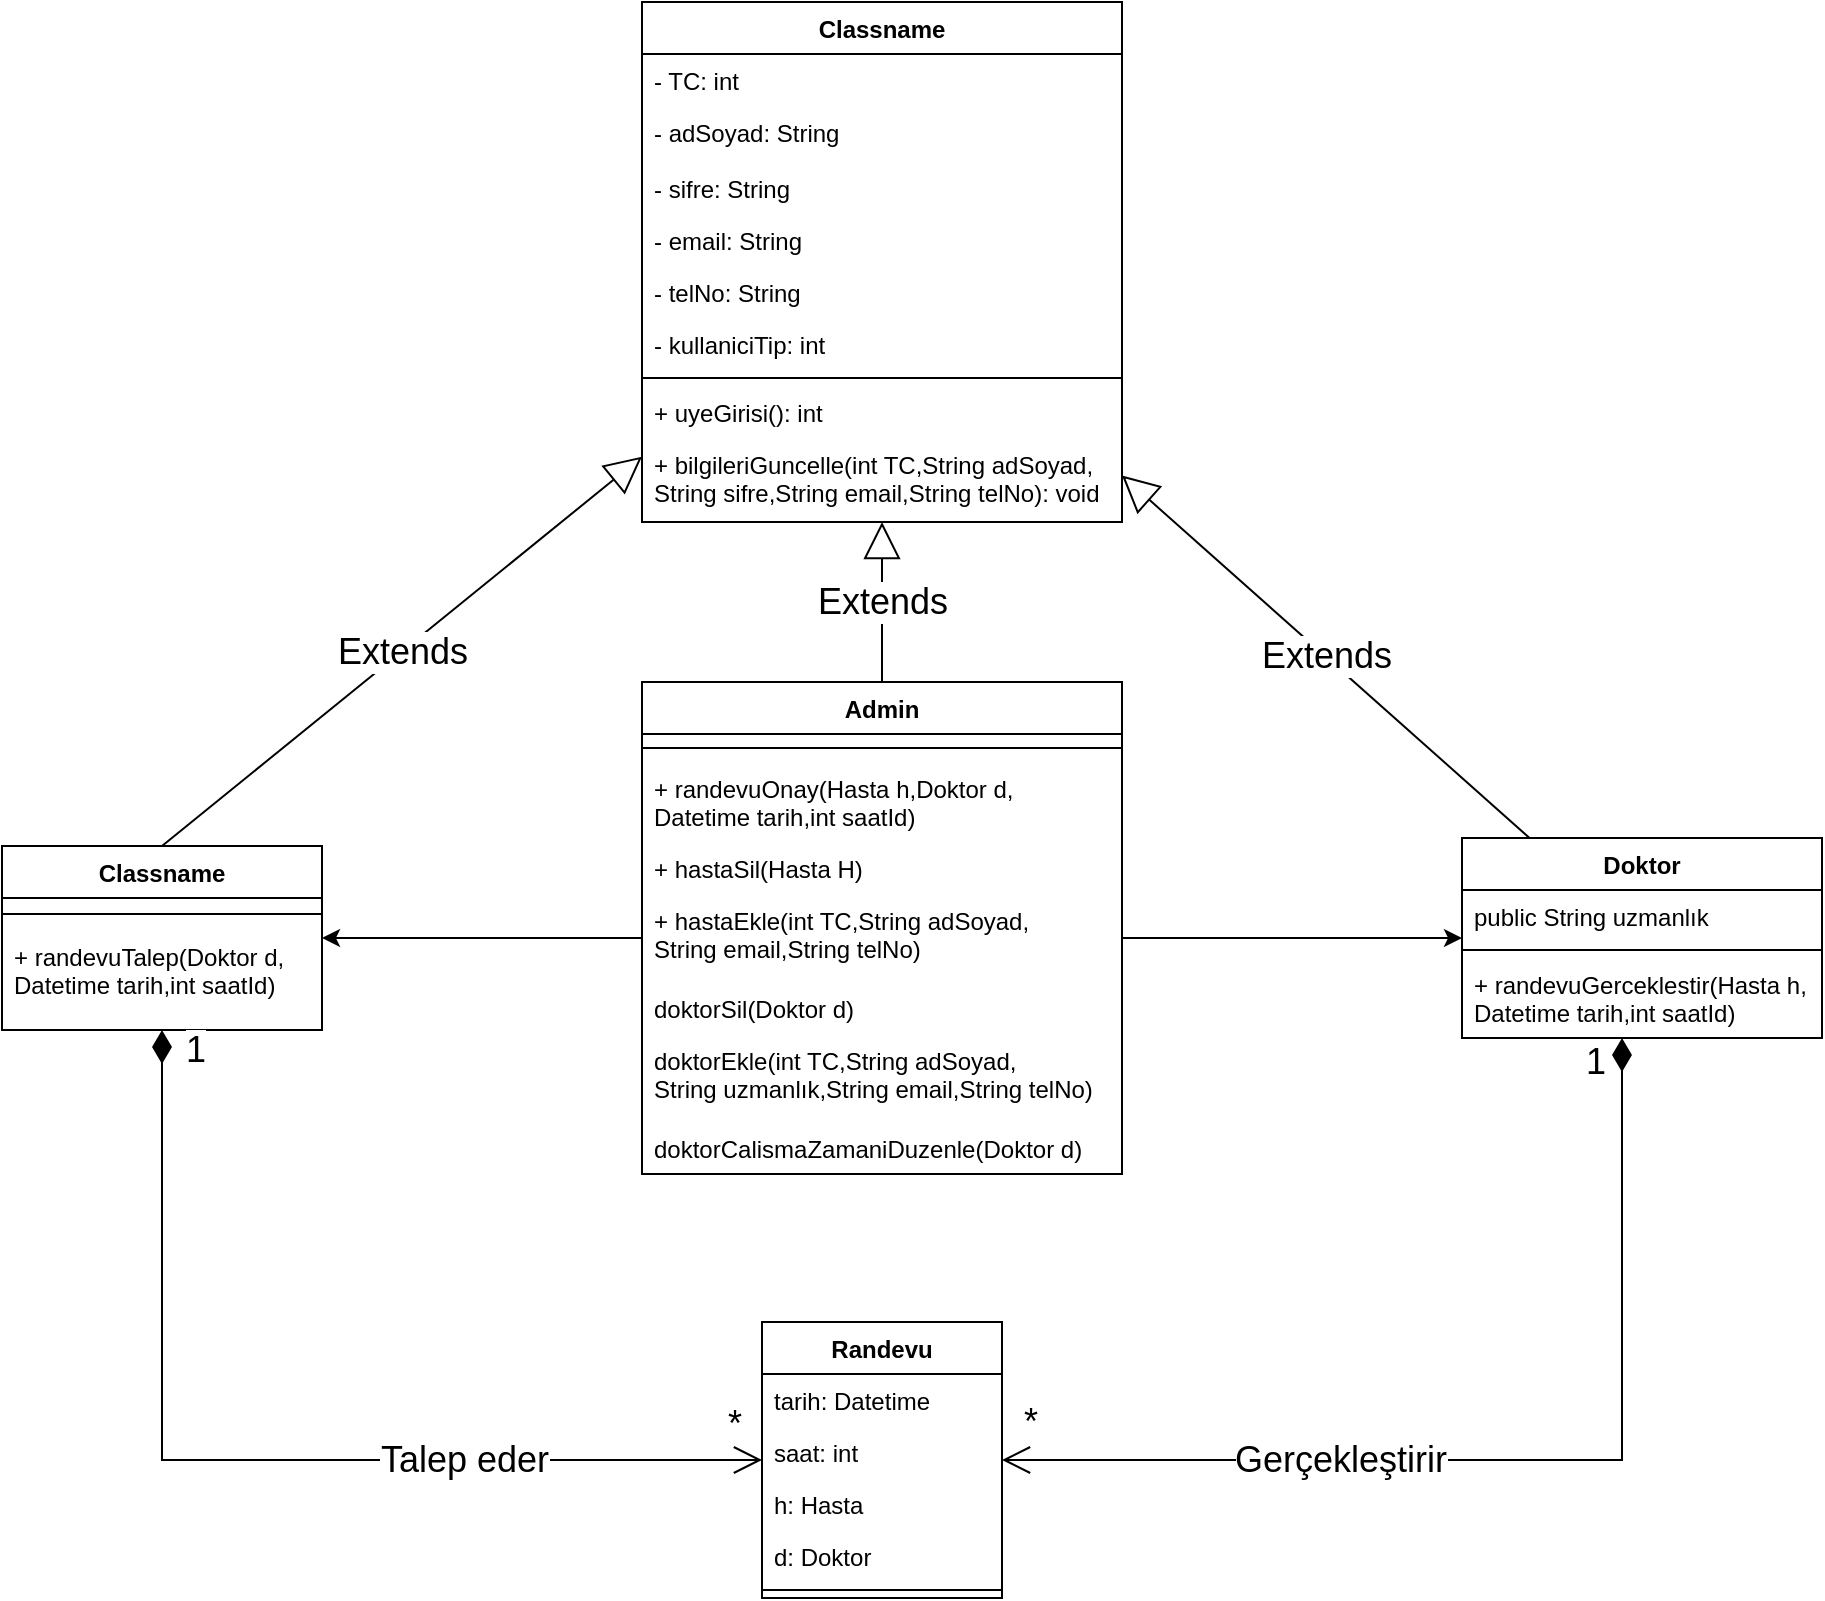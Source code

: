 <mxfile version="20.5.0" type="github">
  <diagram id="C5RBs43oDa-KdzZeNtuy" name="Page-1">
    <mxGraphModel dx="1245" dy="570" grid="1" gridSize="10" guides="1" tooltips="1" connect="1" arrows="1" fold="1" page="1" pageScale="1" pageWidth="827" pageHeight="1169" math="0" shadow="0">
      <root>
        <mxCell id="WIyWlLk6GJQsqaUBKTNV-0" />
        <mxCell id="WIyWlLk6GJQsqaUBKTNV-1" parent="WIyWlLk6GJQsqaUBKTNV-0" />
        <mxCell id="bEmsoelBq0z3LO-BxMiq-0" value="Classname" style="swimlane;fontStyle=1;align=center;verticalAlign=top;childLayout=stackLayout;horizontal=1;startSize=26;horizontalStack=0;resizeParent=1;resizeParentMax=0;resizeLast=0;collapsible=1;marginBottom=0;" vertex="1" parent="WIyWlLk6GJQsqaUBKTNV-1">
          <mxGeometry x="360" y="20" width="240" height="260" as="geometry" />
        </mxCell>
        <mxCell id="bEmsoelBq0z3LO-BxMiq-1" value="- TC: int" style="text;strokeColor=none;fillColor=none;align=left;verticalAlign=top;spacingLeft=4;spacingRight=4;overflow=hidden;rotatable=0;points=[[0,0.5],[1,0.5]];portConstraint=eastwest;" vertex="1" parent="bEmsoelBq0z3LO-BxMiq-0">
          <mxGeometry y="26" width="240" height="26" as="geometry" />
        </mxCell>
        <mxCell id="bEmsoelBq0z3LO-BxMiq-24" value="- adSoyad: String" style="text;strokeColor=none;fillColor=none;align=left;verticalAlign=top;spacingLeft=4;spacingRight=4;overflow=hidden;rotatable=0;points=[[0,0.5],[1,0.5]];portConstraint=eastwest;" vertex="1" parent="bEmsoelBq0z3LO-BxMiq-0">
          <mxGeometry y="52" width="240" height="28" as="geometry" />
        </mxCell>
        <mxCell id="bEmsoelBq0z3LO-BxMiq-25" value="- sifre: String" style="text;strokeColor=none;fillColor=none;align=left;verticalAlign=top;spacingLeft=4;spacingRight=4;overflow=hidden;rotatable=0;points=[[0,0.5],[1,0.5]];portConstraint=eastwest;" vertex="1" parent="bEmsoelBq0z3LO-BxMiq-0">
          <mxGeometry y="80" width="240" height="26" as="geometry" />
        </mxCell>
        <mxCell id="bEmsoelBq0z3LO-BxMiq-26" value="- email: String" style="text;strokeColor=none;fillColor=none;align=left;verticalAlign=top;spacingLeft=4;spacingRight=4;overflow=hidden;rotatable=0;points=[[0,0.5],[1,0.5]];portConstraint=eastwest;" vertex="1" parent="bEmsoelBq0z3LO-BxMiq-0">
          <mxGeometry y="106" width="240" height="26" as="geometry" />
        </mxCell>
        <mxCell id="bEmsoelBq0z3LO-BxMiq-28" value="- telNo: String" style="text;strokeColor=none;fillColor=none;align=left;verticalAlign=top;spacingLeft=4;spacingRight=4;overflow=hidden;rotatable=0;points=[[0,0.5],[1,0.5]];portConstraint=eastwest;" vertex="1" parent="bEmsoelBq0z3LO-BxMiq-0">
          <mxGeometry y="132" width="240" height="26" as="geometry" />
        </mxCell>
        <mxCell id="bEmsoelBq0z3LO-BxMiq-27" value="- kullaniciTip: int" style="text;strokeColor=none;fillColor=none;align=left;verticalAlign=top;spacingLeft=4;spacingRight=4;overflow=hidden;rotatable=0;points=[[0,0.5],[1,0.5]];portConstraint=eastwest;" vertex="1" parent="bEmsoelBq0z3LO-BxMiq-0">
          <mxGeometry y="158" width="240" height="26" as="geometry" />
        </mxCell>
        <mxCell id="bEmsoelBq0z3LO-BxMiq-2" value="" style="line;strokeWidth=1;fillColor=none;align=left;verticalAlign=middle;spacingTop=-1;spacingLeft=3;spacingRight=3;rotatable=0;labelPosition=right;points=[];portConstraint=eastwest;strokeColor=inherit;" vertex="1" parent="bEmsoelBq0z3LO-BxMiq-0">
          <mxGeometry y="184" width="240" height="8" as="geometry" />
        </mxCell>
        <mxCell id="bEmsoelBq0z3LO-BxMiq-3" value="+ uyeGirisi(): int" style="text;strokeColor=none;fillColor=none;align=left;verticalAlign=top;spacingLeft=4;spacingRight=4;overflow=hidden;rotatable=0;points=[[0,0.5],[1,0.5]];portConstraint=eastwest;" vertex="1" parent="bEmsoelBq0z3LO-BxMiq-0">
          <mxGeometry y="192" width="240" height="26" as="geometry" />
        </mxCell>
        <mxCell id="bEmsoelBq0z3LO-BxMiq-30" value="+ bilgileriGuncelle(int TC,String adSoyad,&#xa;String sifre,String email,String telNo): void" style="text;strokeColor=none;fillColor=none;align=left;verticalAlign=top;spacingLeft=4;spacingRight=4;overflow=hidden;rotatable=0;points=[[0,0.5],[1,0.5]];portConstraint=eastwest;" vertex="1" parent="bEmsoelBq0z3LO-BxMiq-0">
          <mxGeometry y="218" width="240" height="42" as="geometry" />
        </mxCell>
        <mxCell id="bEmsoelBq0z3LO-BxMiq-4" value="Admin" style="swimlane;fontStyle=1;align=center;verticalAlign=top;childLayout=stackLayout;horizontal=1;startSize=26;horizontalStack=0;resizeParent=1;resizeParentMax=0;resizeLast=0;collapsible=1;marginBottom=0;" vertex="1" parent="WIyWlLk6GJQsqaUBKTNV-1">
          <mxGeometry x="360" y="360" width="240" height="246" as="geometry" />
        </mxCell>
        <mxCell id="bEmsoelBq0z3LO-BxMiq-6" value="" style="line;strokeWidth=1;fillColor=none;align=left;verticalAlign=middle;spacingTop=-1;spacingLeft=3;spacingRight=3;rotatable=0;labelPosition=right;points=[];portConstraint=eastwest;strokeColor=inherit;" vertex="1" parent="bEmsoelBq0z3LO-BxMiq-4">
          <mxGeometry y="26" width="240" height="14" as="geometry" />
        </mxCell>
        <mxCell id="bEmsoelBq0z3LO-BxMiq-7" value="+ randevuOnay(Hasta h,Doktor d,&#xa;Datetime tarih,int saatId)" style="text;strokeColor=none;fillColor=none;align=left;verticalAlign=top;spacingLeft=4;spacingRight=4;overflow=hidden;rotatable=0;points=[[0,0.5],[1,0.5]];portConstraint=eastwest;" vertex="1" parent="bEmsoelBq0z3LO-BxMiq-4">
          <mxGeometry y="40" width="240" height="40" as="geometry" />
        </mxCell>
        <mxCell id="bEmsoelBq0z3LO-BxMiq-34" value="+ hastaSil(Hasta H)" style="text;strokeColor=none;fillColor=none;align=left;verticalAlign=top;spacingLeft=4;spacingRight=4;overflow=hidden;rotatable=0;points=[[0,0.5],[1,0.5]];portConstraint=eastwest;" vertex="1" parent="bEmsoelBq0z3LO-BxMiq-4">
          <mxGeometry y="80" width="240" height="26" as="geometry" />
        </mxCell>
        <mxCell id="bEmsoelBq0z3LO-BxMiq-35" value="+ hastaEkle(int TC,String adSoyad,&#xa;String email,String telNo)" style="text;strokeColor=none;fillColor=none;align=left;verticalAlign=top;spacingLeft=4;spacingRight=4;overflow=hidden;rotatable=0;points=[[0,0.5],[1,0.5]];portConstraint=eastwest;" vertex="1" parent="bEmsoelBq0z3LO-BxMiq-4">
          <mxGeometry y="106" width="240" height="44" as="geometry" />
        </mxCell>
        <mxCell id="bEmsoelBq0z3LO-BxMiq-36" value="doktorSil(Doktor d)" style="text;strokeColor=none;fillColor=none;align=left;verticalAlign=top;spacingLeft=4;spacingRight=4;overflow=hidden;rotatable=0;points=[[0,0.5],[1,0.5]];portConstraint=eastwest;" vertex="1" parent="bEmsoelBq0z3LO-BxMiq-4">
          <mxGeometry y="150" width="240" height="26" as="geometry" />
        </mxCell>
        <mxCell id="bEmsoelBq0z3LO-BxMiq-37" value="doktorEkle(int TC,String adSoyad,&#xa;String uzmanlık,String email,String telNo)" style="text;strokeColor=none;fillColor=none;align=left;verticalAlign=top;spacingLeft=4;spacingRight=4;overflow=hidden;rotatable=0;points=[[0,0.5],[1,0.5]];portConstraint=eastwest;" vertex="1" parent="bEmsoelBq0z3LO-BxMiq-4">
          <mxGeometry y="176" width="240" height="44" as="geometry" />
        </mxCell>
        <mxCell id="bEmsoelBq0z3LO-BxMiq-38" value="doktorCalismaZamaniDuzenle(Doktor d)" style="text;strokeColor=none;fillColor=none;align=left;verticalAlign=top;spacingLeft=4;spacingRight=4;overflow=hidden;rotatable=0;points=[[0,0.5],[1,0.5]];portConstraint=eastwest;" vertex="1" parent="bEmsoelBq0z3LO-BxMiq-4">
          <mxGeometry y="220" width="240" height="26" as="geometry" />
        </mxCell>
        <mxCell id="bEmsoelBq0z3LO-BxMiq-8" value="Classname" style="swimlane;fontStyle=1;align=center;verticalAlign=top;childLayout=stackLayout;horizontal=1;startSize=26;horizontalStack=0;resizeParent=1;resizeParentMax=0;resizeLast=0;collapsible=1;marginBottom=0;" vertex="1" parent="WIyWlLk6GJQsqaUBKTNV-1">
          <mxGeometry x="40" y="442" width="160" height="92" as="geometry" />
        </mxCell>
        <mxCell id="bEmsoelBq0z3LO-BxMiq-10" value="" style="line;strokeWidth=1;fillColor=none;align=left;verticalAlign=middle;spacingTop=-1;spacingLeft=3;spacingRight=3;rotatable=0;labelPosition=right;points=[];portConstraint=eastwest;strokeColor=inherit;" vertex="1" parent="bEmsoelBq0z3LO-BxMiq-8">
          <mxGeometry y="26" width="160" height="16" as="geometry" />
        </mxCell>
        <mxCell id="bEmsoelBq0z3LO-BxMiq-11" value="+ randevuTalep(Doktor d,&#xa;Datetime tarih,int saatId)" style="text;strokeColor=none;fillColor=none;align=left;verticalAlign=top;spacingLeft=4;spacingRight=4;overflow=hidden;rotatable=0;points=[[0,0.5],[1,0.5]];portConstraint=eastwest;" vertex="1" parent="bEmsoelBq0z3LO-BxMiq-8">
          <mxGeometry y="42" width="160" height="50" as="geometry" />
        </mxCell>
        <mxCell id="bEmsoelBq0z3LO-BxMiq-12" value="Doktor" style="swimlane;fontStyle=1;align=center;verticalAlign=top;childLayout=stackLayout;horizontal=1;startSize=26;horizontalStack=0;resizeParent=1;resizeParentMax=0;resizeLast=0;collapsible=1;marginBottom=0;" vertex="1" parent="WIyWlLk6GJQsqaUBKTNV-1">
          <mxGeometry x="770" y="438" width="180" height="100" as="geometry" />
        </mxCell>
        <mxCell id="bEmsoelBq0z3LO-BxMiq-13" value="public String uzmanlık" style="text;strokeColor=none;fillColor=none;align=left;verticalAlign=top;spacingLeft=4;spacingRight=4;overflow=hidden;rotatable=0;points=[[0,0.5],[1,0.5]];portConstraint=eastwest;" vertex="1" parent="bEmsoelBq0z3LO-BxMiq-12">
          <mxGeometry y="26" width="180" height="26" as="geometry" />
        </mxCell>
        <mxCell id="bEmsoelBq0z3LO-BxMiq-14" value="" style="line;strokeWidth=1;fillColor=none;align=left;verticalAlign=middle;spacingTop=-1;spacingLeft=3;spacingRight=3;rotatable=0;labelPosition=right;points=[];portConstraint=eastwest;strokeColor=inherit;" vertex="1" parent="bEmsoelBq0z3LO-BxMiq-12">
          <mxGeometry y="52" width="180" height="8" as="geometry" />
        </mxCell>
        <mxCell id="bEmsoelBq0z3LO-BxMiq-15" value="+ randevuGerceklestir(Hasta h,&#xa;Datetime tarih,int saatId)" style="text;strokeColor=none;fillColor=none;align=left;verticalAlign=top;spacingLeft=4;spacingRight=4;overflow=hidden;rotatable=0;points=[[0,0.5],[1,0.5]];portConstraint=eastwest;" vertex="1" parent="bEmsoelBq0z3LO-BxMiq-12">
          <mxGeometry y="60" width="180" height="40" as="geometry" />
        </mxCell>
        <mxCell id="bEmsoelBq0z3LO-BxMiq-16" value="Randevu" style="swimlane;fontStyle=1;align=center;verticalAlign=top;childLayout=stackLayout;horizontal=1;startSize=26;horizontalStack=0;resizeParent=1;resizeParentMax=0;resizeLast=0;collapsible=1;marginBottom=0;" vertex="1" parent="WIyWlLk6GJQsqaUBKTNV-1">
          <mxGeometry x="420" y="680" width="120" height="138" as="geometry" />
        </mxCell>
        <mxCell id="bEmsoelBq0z3LO-BxMiq-17" value="tarih: Datetime" style="text;strokeColor=none;fillColor=none;align=left;verticalAlign=top;spacingLeft=4;spacingRight=4;overflow=hidden;rotatable=0;points=[[0,0.5],[1,0.5]];portConstraint=eastwest;" vertex="1" parent="bEmsoelBq0z3LO-BxMiq-16">
          <mxGeometry y="26" width="120" height="26" as="geometry" />
        </mxCell>
        <mxCell id="bEmsoelBq0z3LO-BxMiq-33" value="saat: int" style="text;strokeColor=none;fillColor=none;align=left;verticalAlign=top;spacingLeft=4;spacingRight=4;overflow=hidden;rotatable=0;points=[[0,0.5],[1,0.5]];portConstraint=eastwest;" vertex="1" parent="bEmsoelBq0z3LO-BxMiq-16">
          <mxGeometry y="52" width="120" height="26" as="geometry" />
        </mxCell>
        <mxCell id="bEmsoelBq0z3LO-BxMiq-31" value="h: Hasta" style="text;strokeColor=none;fillColor=none;align=left;verticalAlign=top;spacingLeft=4;spacingRight=4;overflow=hidden;rotatable=0;points=[[0,0.5],[1,0.5]];portConstraint=eastwest;" vertex="1" parent="bEmsoelBq0z3LO-BxMiq-16">
          <mxGeometry y="78" width="120" height="26" as="geometry" />
        </mxCell>
        <mxCell id="bEmsoelBq0z3LO-BxMiq-32" value="d: Doktor" style="text;strokeColor=none;fillColor=none;align=left;verticalAlign=top;spacingLeft=4;spacingRight=4;overflow=hidden;rotatable=0;points=[[0,0.5],[1,0.5]];portConstraint=eastwest;" vertex="1" parent="bEmsoelBq0z3LO-BxMiq-16">
          <mxGeometry y="104" width="120" height="26" as="geometry" />
        </mxCell>
        <mxCell id="bEmsoelBq0z3LO-BxMiq-18" value="" style="line;strokeWidth=1;fillColor=none;align=left;verticalAlign=middle;spacingTop=-1;spacingLeft=3;spacingRight=3;rotatable=0;labelPosition=right;points=[];portConstraint=eastwest;strokeColor=inherit;" vertex="1" parent="bEmsoelBq0z3LO-BxMiq-16">
          <mxGeometry y="130" width="120" height="8" as="geometry" />
        </mxCell>
        <mxCell id="bEmsoelBq0z3LO-BxMiq-39" value="&lt;font style=&quot;font-size: 18px;&quot;&gt;1&lt;/font&gt;" style="endArrow=open;html=1;endSize=12;startArrow=diamondThin;startSize=14;startFill=1;edgeStyle=orthogonalEdgeStyle;align=left;verticalAlign=bottom;rounded=0;" edge="1" parent="WIyWlLk6GJQsqaUBKTNV-1" source="bEmsoelBq0z3LO-BxMiq-8" target="bEmsoelBq0z3LO-BxMiq-16">
          <mxGeometry x="-0.906" y="10" relative="1" as="geometry">
            <mxPoint x="370" y="590" as="sourcePoint" />
            <mxPoint x="530" y="590" as="targetPoint" />
            <Array as="points">
              <mxPoint x="120" y="749" />
            </Array>
            <mxPoint as="offset" />
          </mxGeometry>
        </mxCell>
        <mxCell id="bEmsoelBq0z3LO-BxMiq-41" value="Talep eder" style="edgeLabel;html=1;align=center;verticalAlign=middle;resizable=0;points=[];fontSize=18;" vertex="1" connectable="0" parent="bEmsoelBq0z3LO-BxMiq-39">
          <mxGeometry x="0.258" relative="1" as="geometry">
            <mxPoint x="42" as="offset" />
          </mxGeometry>
        </mxCell>
        <mxCell id="bEmsoelBq0z3LO-BxMiq-40" value="*" style="text;html=1;align=center;verticalAlign=middle;resizable=0;points=[];autosize=1;strokeColor=none;fillColor=none;fontSize=18;" vertex="1" parent="WIyWlLk6GJQsqaUBKTNV-1">
          <mxGeometry x="391" y="711" width="30" height="40" as="geometry" />
        </mxCell>
        <mxCell id="bEmsoelBq0z3LO-BxMiq-42" value="1" style="endArrow=open;html=1;endSize=12;startArrow=diamondThin;startSize=14;startFill=1;edgeStyle=orthogonalEdgeStyle;align=left;verticalAlign=bottom;rounded=0;fontSize=18;" edge="1" parent="WIyWlLk6GJQsqaUBKTNV-1" source="bEmsoelBq0z3LO-BxMiq-12" target="bEmsoelBq0z3LO-BxMiq-16">
          <mxGeometry x="-0.9" y="-20" relative="1" as="geometry">
            <mxPoint x="720" y="670" as="sourcePoint" />
            <mxPoint x="880" y="670" as="targetPoint" />
            <Array as="points">
              <mxPoint x="850" y="749" />
            </Array>
            <mxPoint as="offset" />
          </mxGeometry>
        </mxCell>
        <mxCell id="bEmsoelBq0z3LO-BxMiq-44" value="Gerçekleştirir" style="edgeLabel;html=1;align=center;verticalAlign=middle;resizable=0;points=[];fontSize=18;" vertex="1" connectable="0" parent="bEmsoelBq0z3LO-BxMiq-42">
          <mxGeometry x="0.351" y="-1" relative="1" as="geometry">
            <mxPoint y="1" as="offset" />
          </mxGeometry>
        </mxCell>
        <mxCell id="bEmsoelBq0z3LO-BxMiq-43" value="*" style="text;html=1;align=center;verticalAlign=middle;resizable=0;points=[];autosize=1;strokeColor=none;fillColor=none;fontSize=18;" vertex="1" parent="WIyWlLk6GJQsqaUBKTNV-1">
          <mxGeometry x="539" y="710" width="30" height="40" as="geometry" />
        </mxCell>
        <mxCell id="bEmsoelBq0z3LO-BxMiq-45" value="Extends" style="endArrow=block;endSize=16;endFill=0;html=1;rounded=0;fontSize=18;" edge="1" parent="WIyWlLk6GJQsqaUBKTNV-1" source="bEmsoelBq0z3LO-BxMiq-4" target="bEmsoelBq0z3LO-BxMiq-0">
          <mxGeometry width="160" relative="1" as="geometry">
            <mxPoint x="80" y="290" as="sourcePoint" />
            <mxPoint x="240" y="290" as="targetPoint" />
          </mxGeometry>
        </mxCell>
        <mxCell id="bEmsoelBq0z3LO-BxMiq-46" value="Extends" style="endArrow=block;endSize=16;endFill=0;html=1;rounded=0;fontSize=18;exitX=0.5;exitY=0;exitDx=0;exitDy=0;" edge="1" parent="WIyWlLk6GJQsqaUBKTNV-1" source="bEmsoelBq0z3LO-BxMiq-8" target="bEmsoelBq0z3LO-BxMiq-0">
          <mxGeometry width="160" relative="1" as="geometry">
            <mxPoint x="110" y="330" as="sourcePoint" />
            <mxPoint x="270" y="330" as="targetPoint" />
          </mxGeometry>
        </mxCell>
        <mxCell id="bEmsoelBq0z3LO-BxMiq-47" value="Extends" style="endArrow=block;endSize=16;endFill=0;html=1;rounded=0;fontSize=18;" edge="1" parent="WIyWlLk6GJQsqaUBKTNV-1" source="bEmsoelBq0z3LO-BxMiq-12" target="bEmsoelBq0z3LO-BxMiq-0">
          <mxGeometry width="160" relative="1" as="geometry">
            <mxPoint x="350" y="330" as="sourcePoint" />
            <mxPoint x="420" y="300" as="targetPoint" />
          </mxGeometry>
        </mxCell>
        <mxCell id="bEmsoelBq0z3LO-BxMiq-53" style="edgeStyle=orthogonalEdgeStyle;rounded=0;orthogonalLoop=1;jettySize=auto;html=1;exitX=0;exitY=0.5;exitDx=0;exitDy=0;fontSize=18;" edge="1" parent="WIyWlLk6GJQsqaUBKTNV-1" source="bEmsoelBq0z3LO-BxMiq-35" target="bEmsoelBq0z3LO-BxMiq-8">
          <mxGeometry relative="1" as="geometry" />
        </mxCell>
        <mxCell id="bEmsoelBq0z3LO-BxMiq-54" style="edgeStyle=orthogonalEdgeStyle;rounded=0;orthogonalLoop=1;jettySize=auto;html=1;exitX=1;exitY=0.5;exitDx=0;exitDy=0;fontSize=18;" edge="1" parent="WIyWlLk6GJQsqaUBKTNV-1" source="bEmsoelBq0z3LO-BxMiq-35" target="bEmsoelBq0z3LO-BxMiq-12">
          <mxGeometry relative="1" as="geometry" />
        </mxCell>
      </root>
    </mxGraphModel>
  </diagram>
</mxfile>
